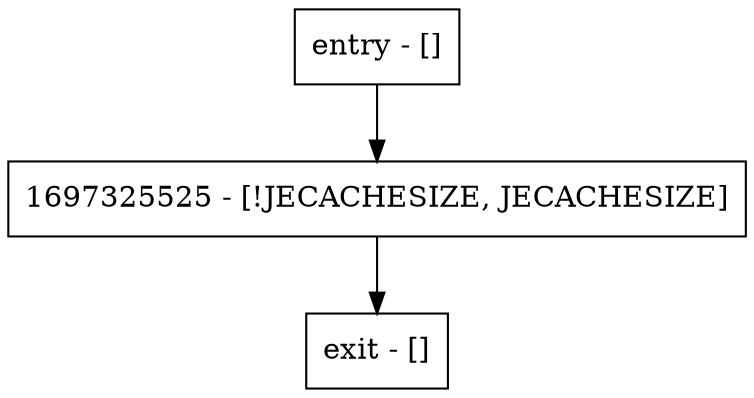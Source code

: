 digraph <init> {
node [shape=record];
entry [label="entry - []"];
exit [label="exit - []"];
1697325525 [label="1697325525 - [!JECACHESIZE, JECACHESIZE]"];
entry;
exit;
entry -> 1697325525;
1697325525 -> exit;
}
